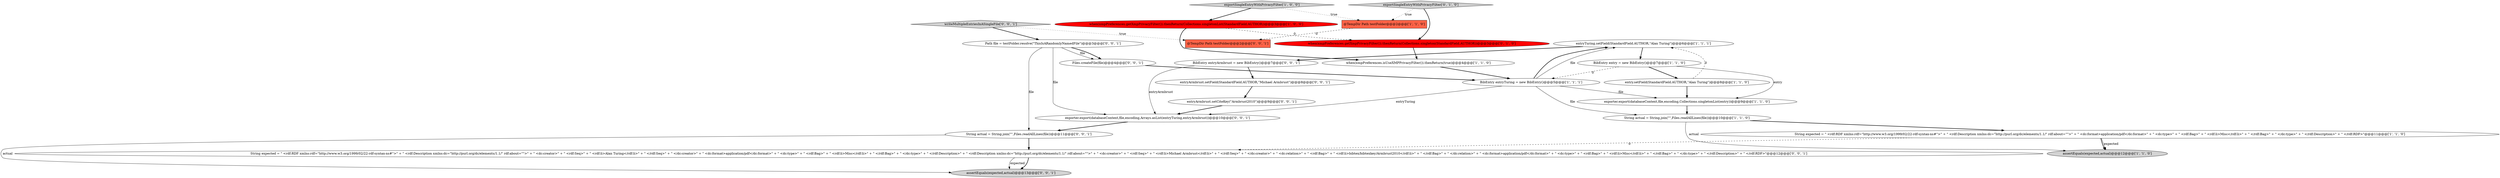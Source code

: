 digraph {
3 [style = filled, label = "String actual = String.join(\"\",Files.readAllLines(file))@@@10@@@['1', '1', '0']", fillcolor = white, shape = ellipse image = "AAA0AAABBB1BBB"];
5 [style = filled, label = "entryTuring.setField(StandardField.AUTHOR,\"Alan Turing\")@@@6@@@['1', '1', '1']", fillcolor = white, shape = ellipse image = "AAA0AAABBB1BBB"];
18 [style = filled, label = "entryArmbrust.setField(StandardField.AUTHOR,\"Michael Armbrust\")@@@8@@@['0', '0', '1']", fillcolor = white, shape = ellipse image = "AAA0AAABBB3BBB"];
24 [style = filled, label = "entryArmbrust.setCiteKey(\"Armbrust2010\")@@@9@@@['0', '0', '1']", fillcolor = white, shape = ellipse image = "AAA0AAABBB3BBB"];
22 [style = filled, label = "Files.createFile(file)@@@4@@@['0', '0', '1']", fillcolor = white, shape = ellipse image = "AAA0AAABBB3BBB"];
20 [style = filled, label = "exporter.export(databaseContext,file,encoding,Arrays.asList(entryTuring,entryArmbrust))@@@10@@@['0', '0', '1']", fillcolor = white, shape = ellipse image = "AAA0AAABBB3BBB"];
17 [style = filled, label = "@TempDir Path testFolder@@@2@@@['0', '0', '1']", fillcolor = tomato, shape = box image = "AAA0AAABBB3BBB"];
19 [style = filled, label = "writeMultipleEntriesInASingleFile['0', '0', '1']", fillcolor = lightgray, shape = diamond image = "AAA0AAABBB3BBB"];
1 [style = filled, label = "entry.setField(StandardField.AUTHOR,\"Alan Turing\")@@@8@@@['1', '1', '0']", fillcolor = white, shape = ellipse image = "AAA0AAABBB1BBB"];
6 [style = filled, label = "BibEntry entryTuring = new BibEntry()@@@5@@@['1', '1', '1']", fillcolor = white, shape = ellipse image = "AAA0AAABBB1BBB"];
11 [style = filled, label = "exporter.export(databaseContext,file,encoding,Collections.singletonList(entry))@@@9@@@['1', '1', '0']", fillcolor = white, shape = ellipse image = "AAA0AAABBB1BBB"];
16 [style = filled, label = "Path file = testFolder.resolve(\"ThisIsARandomlyNamedFile\")@@@3@@@['0', '0', '1']", fillcolor = white, shape = ellipse image = "AAA0AAABBB3BBB"];
0 [style = filled, label = "BibEntry entry = new BibEntry()@@@7@@@['1', '1', '0']", fillcolor = white, shape = ellipse image = "AAA0AAABBB1BBB"];
14 [style = filled, label = "BibEntry entryArmbrust = new BibEntry()@@@7@@@['0', '0', '1']", fillcolor = white, shape = ellipse image = "AAA0AAABBB3BBB"];
15 [style = filled, label = "String expected = \" <rdf:RDF xmlns:rdf=\"http://www.w3.org/1999/02/22-rdf-syntax-ns#\">\" + \" <rdf:Description xmlns:dc=\"http://purl.org/dc/elements/1.1/\" rdf:about=\"\">\" + \" <dc:creator>\" + \" <rdf:Seq>\" + \" <rdf:li>Alan Turing</rdf:li>\" + \" </rdf:Seq>\" + \" </dc:creator>\" + \" <dc:format>application/pdf</dc:format>\" + \" <dc:type>\" + \" <rdf:Bag>\" + \" <rdf:li>Misc</rdf:li>\" + \" </rdf:Bag>\" + \" </dc:type>\" + \" </rdf:Description>\" + \" <rdf:Description xmlns:dc=\"http://purl.org/dc/elements/1.1/\" rdf:about=\"\">\" + \" <dc:creator>\" + \" <rdf:Seq>\" + \" <rdf:li>Michael Armbrust</rdf:li>\" + \" </rdf:Seq>\" + \" </dc:creator>\" + \" <dc:relation>\" + \" <rdf:Bag>\" + \" <rdf:li>bibtex/bibtexkey/Armbrust2010</rdf:li>\" + \" </rdf:Bag>\" + \" </dc:relation>\" + \" <dc:format>application/pdf</dc:format>\" + \" <dc:type>\" + \" <rdf:Bag>\" + \" <rdf:li>Misc</rdf:li>\" + \" </rdf:Bag>\" + \" </dc:type>\" + \" </rdf:Description>\" + \" </rdf:RDF>\"@@@12@@@['0', '0', '1']", fillcolor = white, shape = ellipse image = "AAA0AAABBB3BBB"];
21 [style = filled, label = "assertEquals(expected,actual)@@@13@@@['0', '0', '1']", fillcolor = lightgray, shape = ellipse image = "AAA0AAABBB3BBB"];
8 [style = filled, label = "exportSingleEntryWithPrivacyFilter['1', '0', '0']", fillcolor = lightgray, shape = diamond image = "AAA0AAABBB1BBB"];
12 [style = filled, label = "when(xmpPreferences.getXmpPrivacyFilter()).thenReturn(Collections.singleton(StandardField.AUTHOR))@@@3@@@['0', '1', '0']", fillcolor = red, shape = ellipse image = "AAA1AAABBB2BBB"];
2 [style = filled, label = "@TempDir Path testFolder@@@2@@@['1', '1', '0']", fillcolor = tomato, shape = box image = "AAA0AAABBB1BBB"];
7 [style = filled, label = "assertEquals(expected,actual)@@@12@@@['1', '1', '0']", fillcolor = lightgray, shape = ellipse image = "AAA0AAABBB1BBB"];
4 [style = filled, label = "when(xmpPreferences.isUseXMPPrivacyFilter()).thenReturn(true)@@@4@@@['1', '1', '0']", fillcolor = white, shape = ellipse image = "AAA0AAABBB1BBB"];
23 [style = filled, label = "String actual = String.join(\"\",Files.readAllLines(file))@@@11@@@['0', '0', '1']", fillcolor = white, shape = ellipse image = "AAA0AAABBB3BBB"];
10 [style = filled, label = "when(xmpPreferences.getXmpPrivacyFilter()).thenReturn(Collections.singletonList(StandardField.AUTHOR))@@@3@@@['1', '0', '0']", fillcolor = red, shape = ellipse image = "AAA1AAABBB1BBB"];
13 [style = filled, label = "exportSingleEntryWithPrivacyFilter['0', '1', '0']", fillcolor = lightgray, shape = diamond image = "AAA0AAABBB2BBB"];
9 [style = filled, label = "String expected = \" <rdf:RDF xmlns:rdf=\"http://www.w3.org/1999/02/22-rdf-syntax-ns#\">\" + \" <rdf:Description xmlns:dc=\"http://purl.org/dc/elements/1.1/\" rdf:about=\"\">\" + \" <dc:format>application/pdf</dc:format>\" + \" <dc:type>\" + \" <rdf:Bag>\" + \" <rdf:li>Misc</rdf:li>\" + \" </rdf:Bag>\" + \" </dc:type>\" + \" </rdf:Description>\" + \" </rdf:RDF>\"@@@11@@@['1', '1', '0']", fillcolor = white, shape = ellipse image = "AAA0AAABBB1BBB"];
8->10 [style = bold, label=""];
18->24 [style = bold, label=""];
1->5 [style = dashed, label="0"];
4->6 [style = bold, label=""];
6->20 [style = solid, label="entryTuring"];
15->21 [style = bold, label=""];
16->22 [style = solid, label="file"];
8->2 [style = dotted, label="true"];
19->17 [style = dotted, label="true"];
0->6 [style = dashed, label="0"];
10->12 [style = dashed, label="0"];
23->15 [style = bold, label=""];
6->5 [style = solid, label="file"];
5->14 [style = bold, label=""];
9->7 [style = bold, label=""];
16->22 [style = bold, label=""];
2->17 [style = dashed, label="0"];
23->21 [style = solid, label="actual"];
1->11 [style = bold, label=""];
19->16 [style = bold, label=""];
6->11 [style = solid, label="file"];
24->20 [style = bold, label=""];
3->9 [style = bold, label=""];
13->2 [style = dotted, label="true"];
6->5 [style = bold, label=""];
3->7 [style = solid, label="actual"];
9->7 [style = solid, label="expected"];
6->3 [style = solid, label="file"];
14->20 [style = solid, label="entryArmbrust"];
13->12 [style = bold, label=""];
20->23 [style = bold, label=""];
5->0 [style = bold, label=""];
12->4 [style = bold, label=""];
11->3 [style = bold, label=""];
9->15 [style = dashed, label="0"];
0->1 [style = bold, label=""];
16->20 [style = solid, label="file"];
10->4 [style = bold, label=""];
14->18 [style = bold, label=""];
0->11 [style = solid, label="entry"];
15->21 [style = solid, label="expected"];
16->23 [style = solid, label="file"];
22->6 [style = bold, label=""];
}
